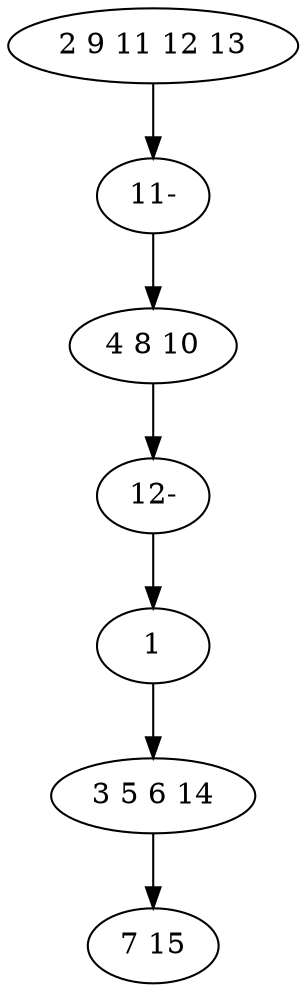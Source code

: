 digraph true_tree {
	"0" -> "6"
	"1" -> "5"
	"2" -> "3"
	"3" -> "4"
	"5" -> "2"
	"6" -> "1"
	"0" [label="2 9 11 12 13"];
	"1" [label="4 8 10"];
	"2" [label="1"];
	"3" [label="3 5 6 14"];
	"4" [label="7 15"];
	"5" [label="12-"];
	"6" [label="11-"];
}

